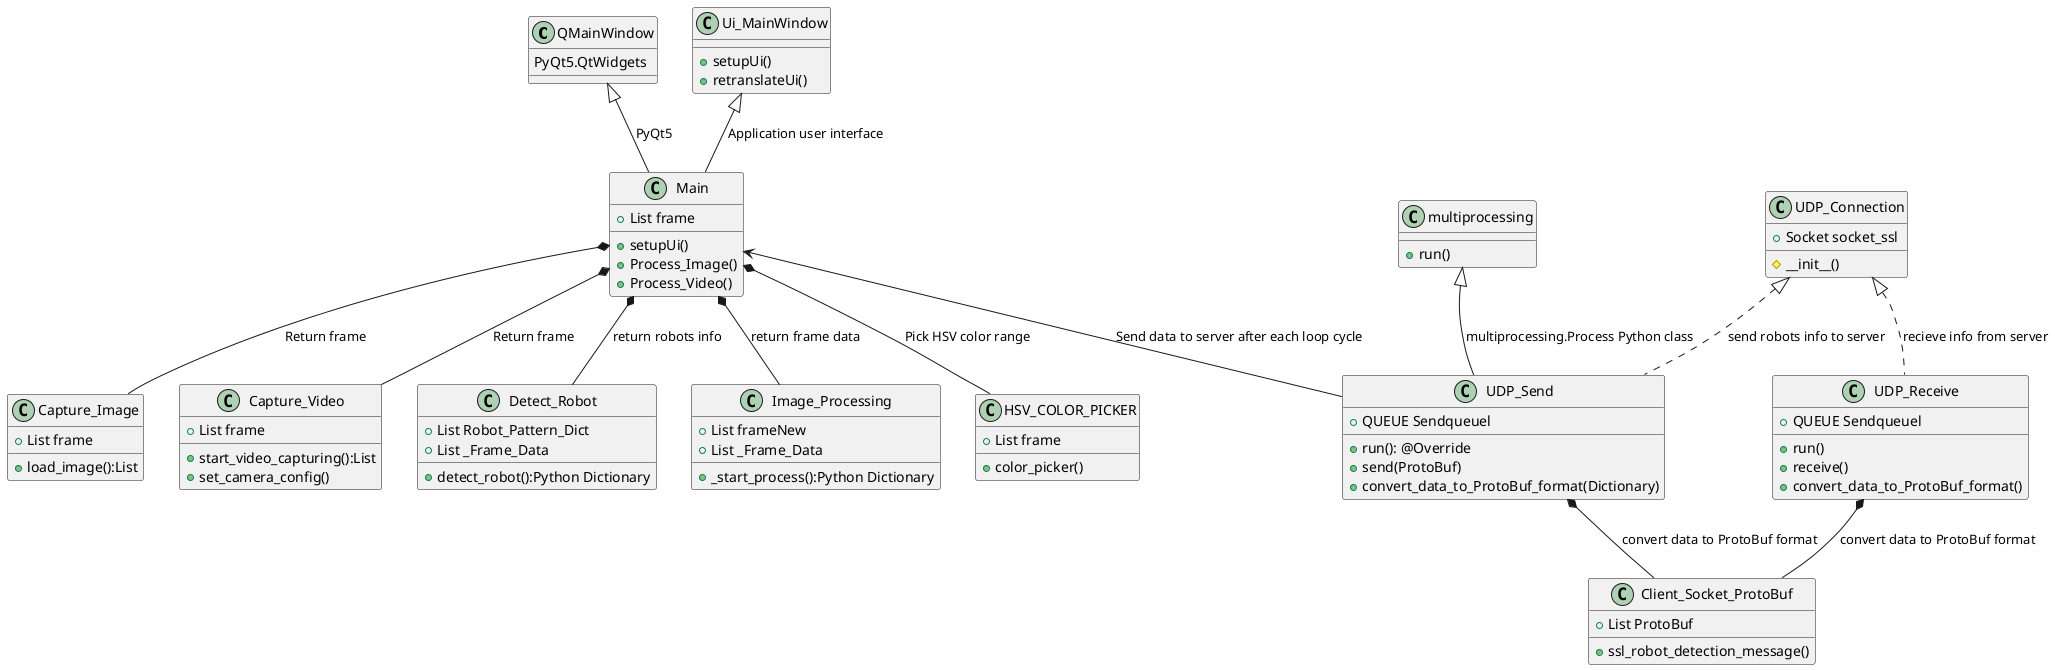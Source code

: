 @startuml

class QMainWindow {
PyQt5.QtWidgets
}

class Ui_MainWindow {
  +setupUi()
  +retranslateUi()
}

class Main {
  +List frame
  
  
  
  +setupUi()
  +Process_Image()
  +Process_Video()
}

class Detect_Robot {
  +List Robot_Pattern_Dict
  +List _Frame_Data


  +detect_robot():Python Dictionary
}

class Image_Processing {
  +List frameNew
  +List _Frame_Data

  +_start_process():Python Dictionary
}


class HSV_COLOR_PICKER {
  +List frame

  +color_picker()
}

class Capture_Image {
  +List frame

  +load_image():List
}

class Capture_Video {
  +List frame

  +start_video_capturing():List
  +set_camera_config()
}

class UDP_Connection {
  +Socket socket_ssl

  #__init__()
}

class UDP_Send {
  +QUEUE Sendqueuel

  +run(): @Override 
  +send(ProtoBuf)
  +convert_data_to_ProtoBuf_format(Dictionary)
}

class multiprocessing {

  +run()
}

class UDP_Receive {
  +QUEUE Sendqueuel

  +run()
  +receive()
  +convert_data_to_ProtoBuf_format()
}

class Client_Socket_ProtoBuf {
  +List ProtoBuf

  +ssl_robot_detection_message()
}

Ui_MainWindow <|-- Main : Application user interface
QMainWindow <|-- Main : PyQt5

multiprocessing <|-- UDP_Send : multiprocessing.Process Python class
UDP_Connection <|.. UDP_Send : send robots info to server
UDP_Connection <|.. UDP_Receive : recieve info from server
UDP_Send *-- Client_Socket_ProtoBuf : convert data to ProtoBuf format
UDP_Receive *-- Client_Socket_ProtoBuf : convert data to ProtoBuf format

Main *-- Image_Processing : return frame data
Main *-- Detect_Robot : return robots info
Main *-- HSV_COLOR_PICKER : Pick HSV color range
Main *-- Capture_Image : Return frame
Main *-- Capture_Video : Return frame

Main <-- UDP_Send : Send data to server after each loop cycle

@enduml
